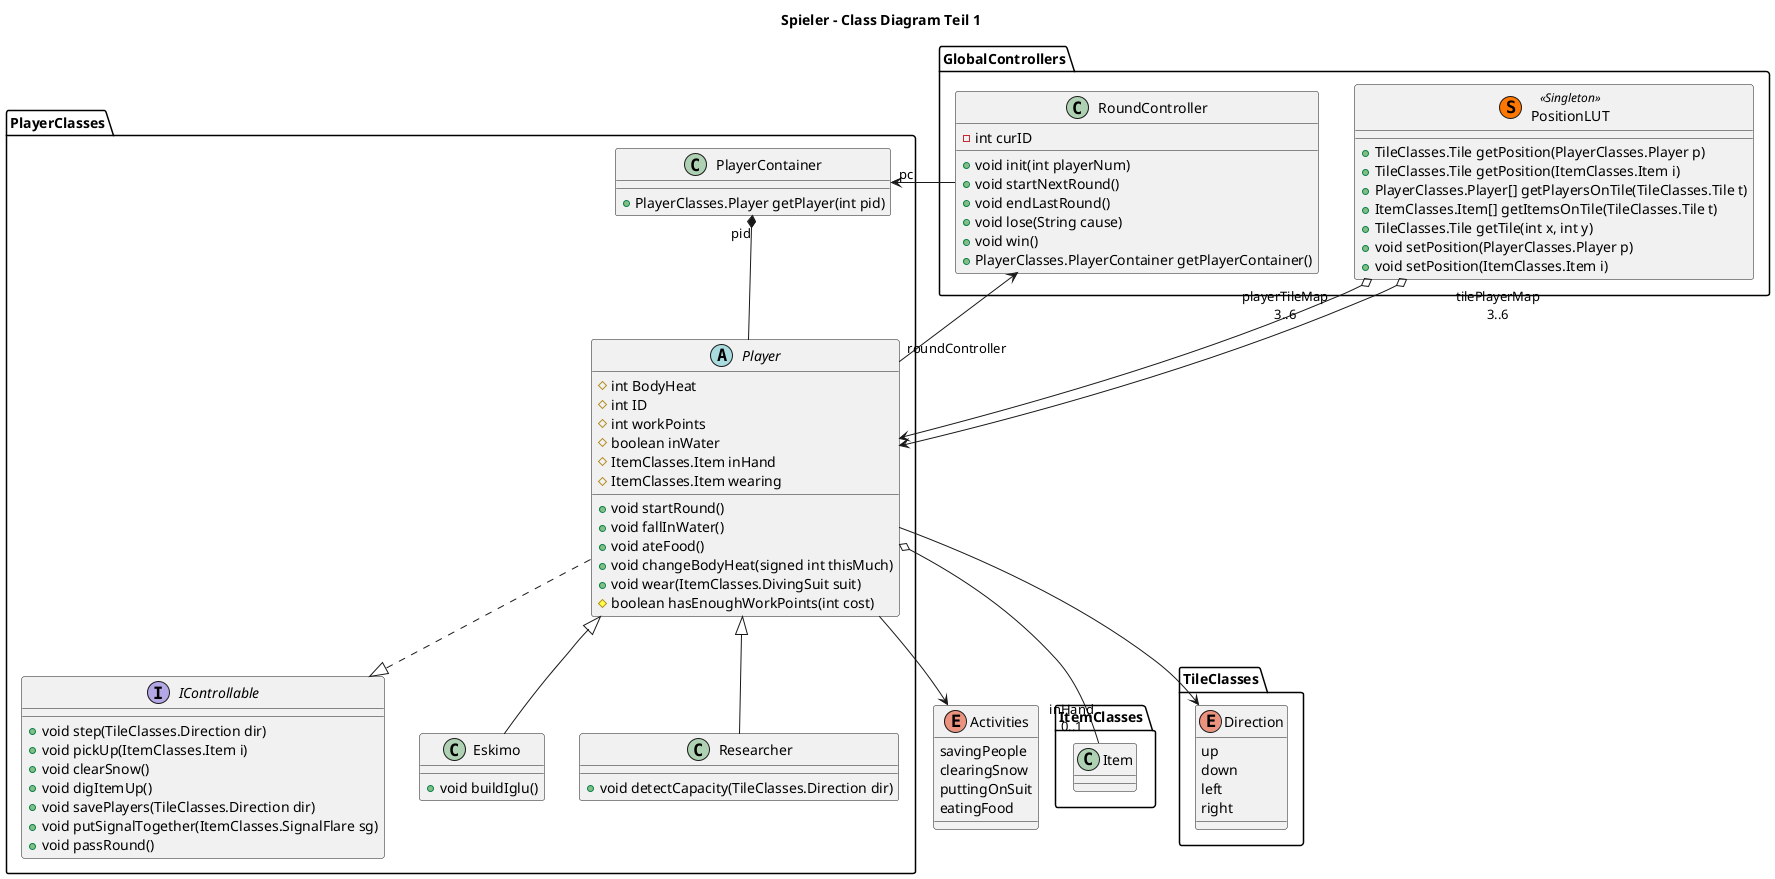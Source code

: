 @startuml 

title Spieler - Class Diagram Teil 1

Interface PlayerClasses.IControllable {
    +void step(TileClasses.Direction dir)
    +void pickUp(ItemClasses.Item i)
    +void clearSnow() 
    +void digItemUp() 
    +void savePlayers(TileClasses.Direction dir)
    +void putSignalTogether(ItemClasses.SignalFlare sg)
    +void passRound() 
}
PlayerClasses.Player ..|> PlayerClasses.IControllable

abstract class PlayerClasses.Player {
    #int BodyHeat 
    #int ID 
    #int workPoints 
    #boolean inWater 
    #ItemClasses.Item inHand
    #ItemClasses.Item wearing
    +void startRound() 
    +void fallInWater() 
    +void ateFood() 
    +void changeBodyHeat(signed int thisMuch) 
    +void wear(ItemClasses.DivingSuit suit)
    #boolean hasEnoughWorkPoints(int cost) 
}
PlayerClasses.Player o-- "inHand\n0..1" ItemClasses.Item

class PlayerClasses.Eskimo {
    +void buildIglu() 
} 

class PlayerClasses.Researcher {
    +void detectCapacity(TileClasses.Direction dir)
} 

PlayerClasses.Player --> TileClasses.Direction

class PlayerClasses.PlayerContainer {
    +PlayerClasses.Player getPlayer(int pid)
} 

PlayerClasses.PlayerContainer "pid" *-- PlayerClasses.Player
PlayerClasses.Player <|-- PlayerClasses.Eskimo
PlayerClasses.Player <|-- PlayerClasses.Researcher

enum Activities { 
    savingPeople 
    clearingSnow 
    puttingOnSuit 
    eatingFood 
} 


enum TileClasses.Direction {
    up 
    down 
    left 
    right 
} 

PlayerClasses.Player --> Activities

class GlobalControllers.PositionLUT << (S,#FF7700) Singleton >> {
    +TileClasses.Tile getPosition(PlayerClasses.Player p)
    +TileClasses.Tile getPosition(ItemClasses.Item i)
    +PlayerClasses.Player[] getPlayersOnTile(TileClasses.Tile t)
    +ItemClasses.Item[] getItemsOnTile(TileClasses.Tile t)
    +TileClasses.Tile getTile(int x, int y)
    +void setPosition(PlayerClasses.Player p)
    +void setPosition(ItemClasses.Item i)
} 

GlobalControllers.PositionLUT "\tplayerTileMap        \n\t3..6        " o--> PlayerClasses.Player
GlobalControllers.PositionLUT "\t\ttilePlayerMap   \n\t\t3..6   " o--> PlayerClasses.Player

class GlobalControllers.RoundController {
    -int curID 
    +void init(int playerNum) 
    +void startNextRound() 
    +void endLastRound()
    +void lose(String cause) 
    +void win() 
    +PlayerClasses.PlayerContainer getPlayerContainer()
} 

GlobalControllers.RoundController --> "pc"PlayerClasses.PlayerContainer
PlayerClasses.Player "roundController"--> GlobalControllers.RoundController

@enduml
